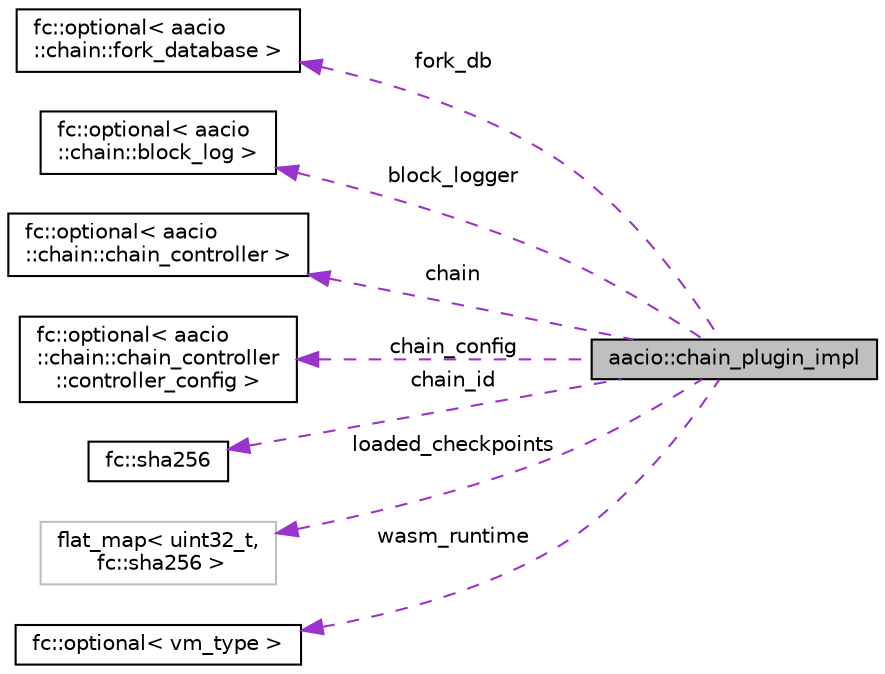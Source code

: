 digraph "aacio::chain_plugin_impl"
{
  edge [fontname="Helvetica",fontsize="10",labelfontname="Helvetica",labelfontsize="10"];
  node [fontname="Helvetica",fontsize="10",shape=record];
  rankdir="LR";
  Node1 [label="aacio::chain_plugin_impl",height=0.2,width=0.4,color="black", fillcolor="grey75", style="filled", fontcolor="black"];
  Node2 -> Node1 [dir="back",color="darkorchid3",fontsize="10",style="dashed",label=" fork_db" ];
  Node2 [label="fc::optional\< aacio\l::chain::fork_database \>",height=0.2,width=0.4,color="black", fillcolor="white", style="filled",URL="$classfc_1_1optional.html"];
  Node3 -> Node1 [dir="back",color="darkorchid3",fontsize="10",style="dashed",label=" block_logger" ];
  Node3 [label="fc::optional\< aacio\l::chain::block_log \>",height=0.2,width=0.4,color="black", fillcolor="white", style="filled",URL="$classfc_1_1optional.html"];
  Node4 -> Node1 [dir="back",color="darkorchid3",fontsize="10",style="dashed",label=" chain" ];
  Node4 [label="fc::optional\< aacio\l::chain::chain_controller \>",height=0.2,width=0.4,color="black", fillcolor="white", style="filled",URL="$classfc_1_1optional.html"];
  Node5 -> Node1 [dir="back",color="darkorchid3",fontsize="10",style="dashed",label=" chain_config" ];
  Node5 [label="fc::optional\< aacio\l::chain::chain_controller\l::controller_config \>",height=0.2,width=0.4,color="black", fillcolor="white", style="filled",URL="$classfc_1_1optional.html"];
  Node6 -> Node1 [dir="back",color="darkorchid3",fontsize="10",style="dashed",label=" chain_id" ];
  Node6 [label="fc::sha256",height=0.2,width=0.4,color="black", fillcolor="white", style="filled",URL="$classfc_1_1sha256.html"];
  Node7 -> Node1 [dir="back",color="darkorchid3",fontsize="10",style="dashed",label=" loaded_checkpoints" ];
  Node7 [label="flat_map\< uint32_t,\l fc::sha256 \>",height=0.2,width=0.4,color="grey75", fillcolor="white", style="filled"];
  Node8 -> Node1 [dir="back",color="darkorchid3",fontsize="10",style="dashed",label=" wasm_runtime" ];
  Node8 [label="fc::optional\< vm_type \>",height=0.2,width=0.4,color="black", fillcolor="white", style="filled",URL="$classfc_1_1optional.html"];
}
